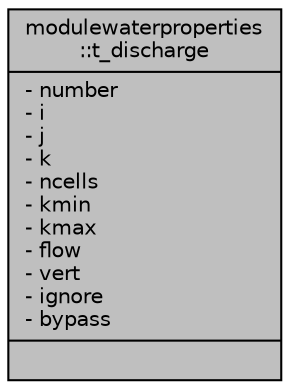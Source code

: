 digraph "modulewaterproperties::t_discharge"
{
 // LATEX_PDF_SIZE
  edge [fontname="Helvetica",fontsize="10",labelfontname="Helvetica",labelfontsize="10"];
  node [fontname="Helvetica",fontsize="10",shape=record];
  Node1 [label="{modulewaterproperties\l::t_discharge\n|- number\l- i\l- j\l- k\l- ncells\l- kmin\l- kmax\l- flow\l- vert\l- ignore\l- bypass\l|}",height=0.2,width=0.4,color="black", fillcolor="grey75", style="filled", fontcolor="black",tooltip=" "];
}
